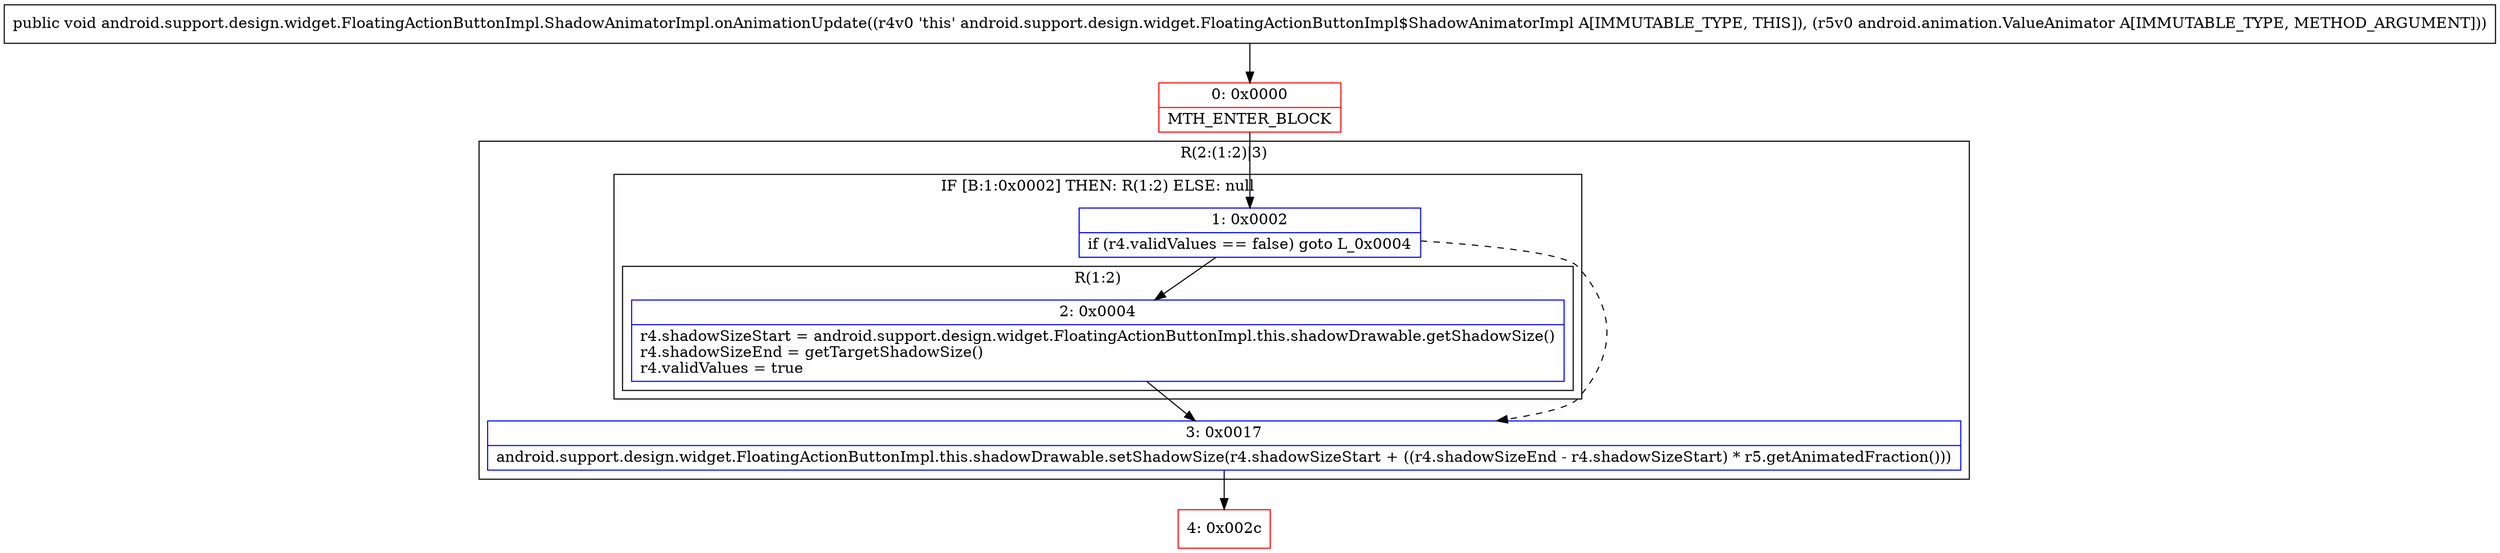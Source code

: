 digraph "CFG forandroid.support.design.widget.FloatingActionButtonImpl.ShadowAnimatorImpl.onAnimationUpdate(Landroid\/animation\/ValueAnimator;)V" {
subgraph cluster_Region_428291517 {
label = "R(2:(1:2)|3)";
node [shape=record,color=blue];
subgraph cluster_IfRegion_759797825 {
label = "IF [B:1:0x0002] THEN: R(1:2) ELSE: null";
node [shape=record,color=blue];
Node_1 [shape=record,label="{1\:\ 0x0002|if (r4.validValues == false) goto L_0x0004\l}"];
subgraph cluster_Region_1753970148 {
label = "R(1:2)";
node [shape=record,color=blue];
Node_2 [shape=record,label="{2\:\ 0x0004|r4.shadowSizeStart = android.support.design.widget.FloatingActionButtonImpl.this.shadowDrawable.getShadowSize()\lr4.shadowSizeEnd = getTargetShadowSize()\lr4.validValues = true\l}"];
}
}
Node_3 [shape=record,label="{3\:\ 0x0017|android.support.design.widget.FloatingActionButtonImpl.this.shadowDrawable.setShadowSize(r4.shadowSizeStart + ((r4.shadowSizeEnd \- r4.shadowSizeStart) * r5.getAnimatedFraction()))\l}"];
}
Node_0 [shape=record,color=red,label="{0\:\ 0x0000|MTH_ENTER_BLOCK\l}"];
Node_4 [shape=record,color=red,label="{4\:\ 0x002c}"];
MethodNode[shape=record,label="{public void android.support.design.widget.FloatingActionButtonImpl.ShadowAnimatorImpl.onAnimationUpdate((r4v0 'this' android.support.design.widget.FloatingActionButtonImpl$ShadowAnimatorImpl A[IMMUTABLE_TYPE, THIS]), (r5v0 android.animation.ValueAnimator A[IMMUTABLE_TYPE, METHOD_ARGUMENT])) }"];
MethodNode -> Node_0;
Node_1 -> Node_2;
Node_1 -> Node_3[style=dashed];
Node_2 -> Node_3;
Node_3 -> Node_4;
Node_0 -> Node_1;
}

